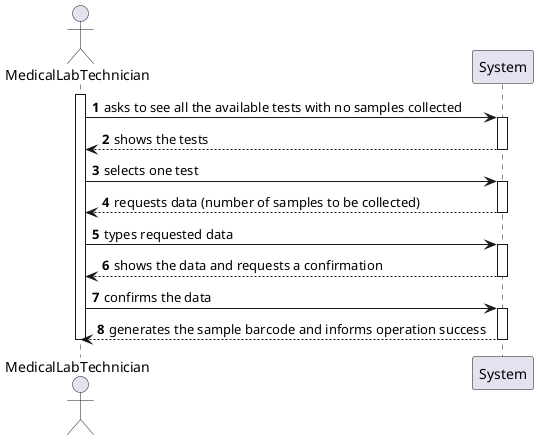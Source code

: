 @startuml
'https://plantuml.com/sequence-diagram

autonumber

actor MedicalLabTechnician as MLT
activate MLT

MLT -> System ++: asks to see all the available tests with no samples collected
System --> MLT --: shows the tests
MLT -> System ++: selects one test
System --> MLT --: requests data (number of samples to be collected)
MLT -> System ++: types requested data
System --> MLT --: shows the data and requests a confirmation
MLT -> System ++: confirms the data
System --> MLT --: generates the sample barcode and informs operation success

deactivate MLT
@enduml